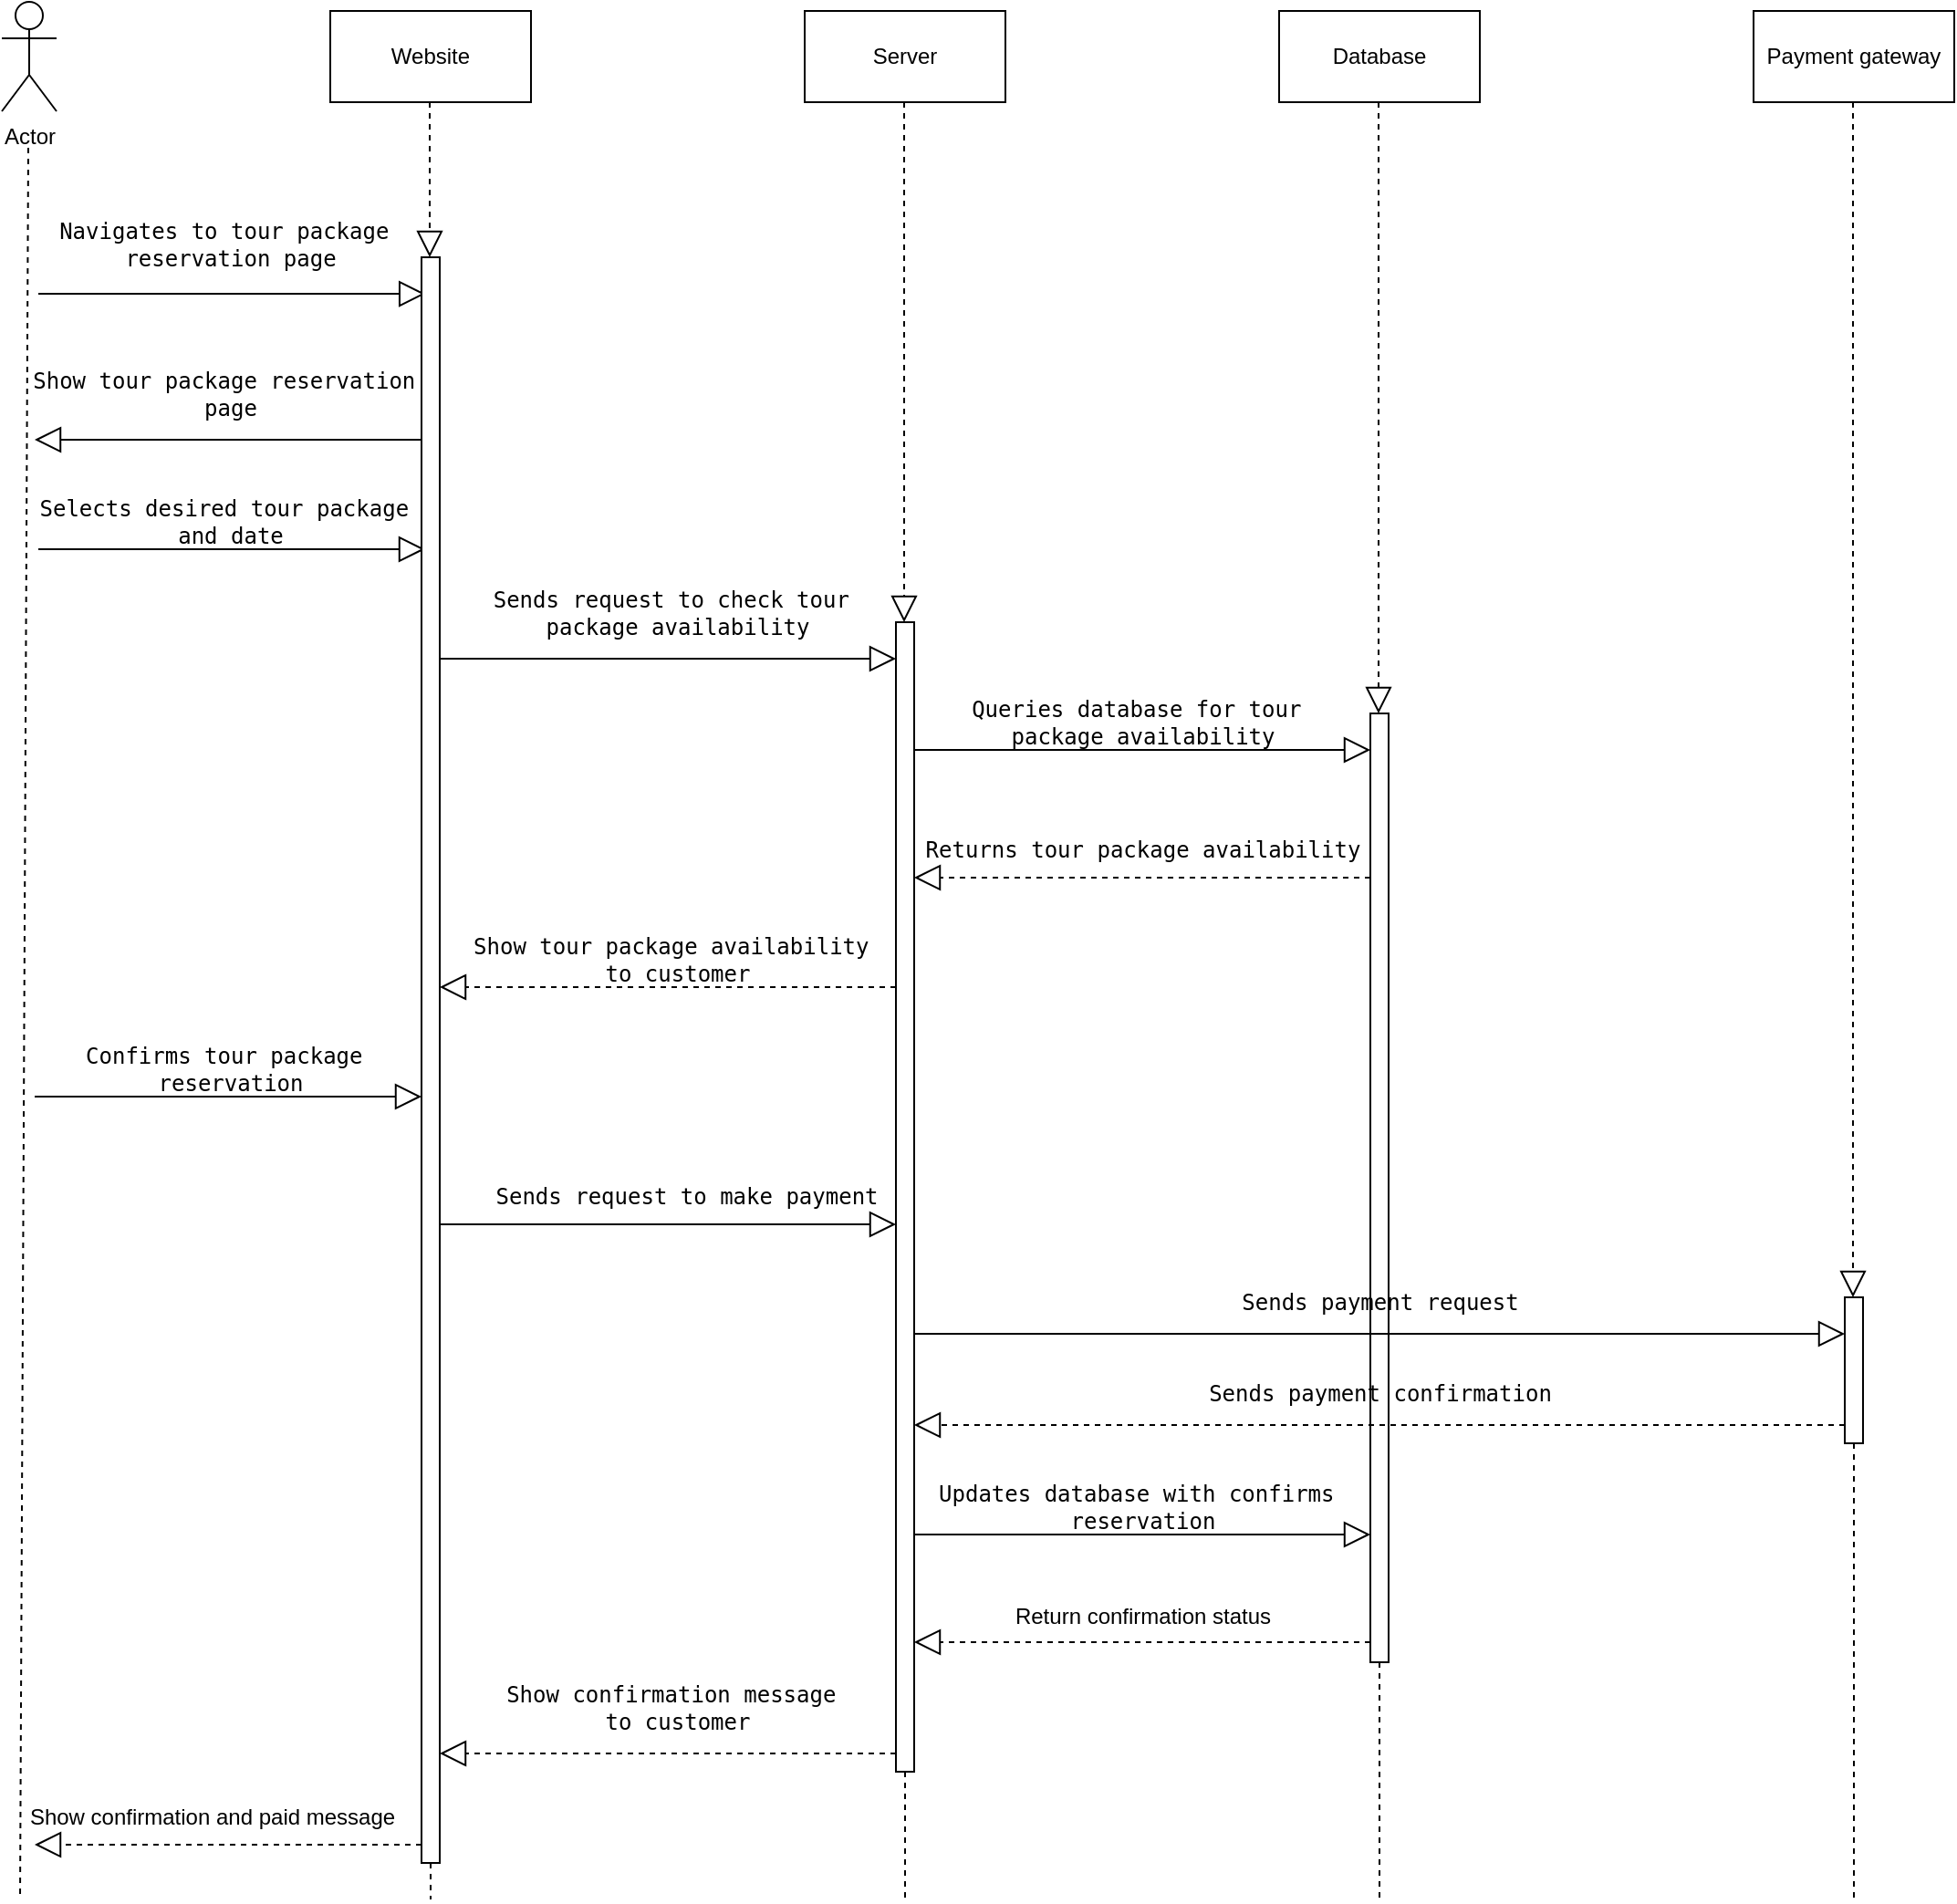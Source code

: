 <mxfile version="21.2.9" type="github">
  <diagram name="Page-1" id="-goPwTN756h73ukjILad">
    <mxGraphModel dx="954" dy="556" grid="1" gridSize="10" guides="1" tooltips="1" connect="1" arrows="1" fold="1" page="1" pageScale="1" pageWidth="1100" pageHeight="1700" math="0" shadow="0">
      <root>
        <mxCell id="0" />
        <mxCell id="1" parent="0" />
        <mxCell id="7k01nNC0SqOBBTKbioc5-2" value="Actor" style="shape=umlActor;verticalLabelPosition=bottom;verticalAlign=top;html=1;outlineConnect=0;" parent="1" vertex="1">
          <mxGeometry x="80" y="40" width="30" height="60" as="geometry" />
        </mxCell>
        <mxCell id="7k01nNC0SqOBBTKbioc5-3" value="Website" style="html=1;whiteSpace=wrap;" parent="1" vertex="1">
          <mxGeometry x="260" y="45" width="110" height="50" as="geometry" />
        </mxCell>
        <mxCell id="7k01nNC0SqOBBTKbioc5-4" value="Server" style="html=1;whiteSpace=wrap;" parent="1" vertex="1">
          <mxGeometry x="520" y="45" width="110" height="50" as="geometry" />
        </mxCell>
        <mxCell id="7k01nNC0SqOBBTKbioc5-5" value="Database" style="html=1;whiteSpace=wrap;" parent="1" vertex="1">
          <mxGeometry x="780" y="45" width="110" height="50" as="geometry" />
        </mxCell>
        <mxCell id="7k01nNC0SqOBBTKbioc5-6" value="Payment gateway" style="html=1;whiteSpace=wrap;" parent="1" vertex="1">
          <mxGeometry x="1040" y="45" width="110" height="50" as="geometry" />
        </mxCell>
        <mxCell id="7k01nNC0SqOBBTKbioc5-7" value="" style="endArrow=none;dashed=1;endFill=0;endSize=12;html=1;rounded=0;" parent="1" edge="1">
          <mxGeometry width="160" relative="1" as="geometry">
            <mxPoint x="94.5" y="120" as="sourcePoint" />
            <mxPoint x="90" y="1080" as="targetPoint" />
          </mxGeometry>
        </mxCell>
        <mxCell id="7k01nNC0SqOBBTKbioc5-8" value="" style="endArrow=none;dashed=1;endFill=0;endSize=12;html=1;rounded=0;" parent="1" source="7k01nNC0SqOBBTKbioc5-44" edge="1">
          <mxGeometry width="160" relative="1" as="geometry">
            <mxPoint x="314.5" y="95" as="sourcePoint" />
            <mxPoint x="315" y="1080" as="targetPoint" />
          </mxGeometry>
        </mxCell>
        <mxCell id="7k01nNC0SqOBBTKbioc5-9" value="" style="endArrow=none;dashed=1;endFill=0;endSize=12;html=1;rounded=0;" parent="1" source="7k01nNC0SqOBBTKbioc5-46" edge="1">
          <mxGeometry width="160" relative="1" as="geometry">
            <mxPoint x="574.5" y="95" as="sourcePoint" />
            <mxPoint x="575" y="1080" as="targetPoint" />
          </mxGeometry>
        </mxCell>
        <mxCell id="7k01nNC0SqOBBTKbioc5-10" value="" style="endArrow=none;dashed=1;endFill=0;endSize=12;html=1;rounded=0;" parent="1" source="7k01nNC0SqOBBTKbioc5-48" edge="1">
          <mxGeometry width="160" relative="1" as="geometry">
            <mxPoint x="834.5" y="95" as="sourcePoint" />
            <mxPoint x="835" y="1080" as="targetPoint" />
          </mxGeometry>
        </mxCell>
        <mxCell id="7k01nNC0SqOBBTKbioc5-11" value="" style="endArrow=none;dashed=1;endFill=0;endSize=12;html=1;rounded=0;" parent="1" source="7k01nNC0SqOBBTKbioc5-50" edge="1">
          <mxGeometry width="160" relative="1" as="geometry">
            <mxPoint x="1094.5" y="95" as="sourcePoint" />
            <mxPoint x="1095" y="1080" as="targetPoint" />
          </mxGeometry>
        </mxCell>
        <mxCell id="7k01nNC0SqOBBTKbioc5-12" value="&lt;pre&gt;&lt;code class=&quot;!whitespace-pre hljs language-rust&quot;&gt;Navigates to tour package &lt;br&gt;reservation page&lt;/code&gt;&lt;/pre&gt;" style="text;html=1;align=center;verticalAlign=middle;resizable=0;points=[];autosize=1;strokeColor=none;fillColor=none;" parent="1" vertex="1">
          <mxGeometry x="100" y="138" width="210" height="70" as="geometry" />
        </mxCell>
        <mxCell id="7k01nNC0SqOBBTKbioc5-13" value="&lt;pre&gt;&lt;code class=&quot;!whitespace-pre hljs language-rust&quot;&gt;Show tour package reservation &lt;br&gt;page&lt;/code&gt;&lt;/pre&gt;" style="text;html=1;align=center;verticalAlign=middle;resizable=0;points=[];autosize=1;strokeColor=none;fillColor=none;" parent="1" vertex="1">
          <mxGeometry x="90" y="220" width="230" height="70" as="geometry" />
        </mxCell>
        <mxCell id="7k01nNC0SqOBBTKbioc5-14" value="&lt;pre&gt;&lt;code class=&quot;!whitespace-pre hljs language-rust&quot;&gt;Selects desired tour package &lt;br&gt;and date&lt;/code&gt;&lt;/pre&gt;" style="text;html=1;align=center;verticalAlign=middle;resizable=0;points=[];autosize=1;strokeColor=none;fillColor=none;" parent="1" vertex="1">
          <mxGeometry x="90" y="290" width="230" height="70" as="geometry" />
        </mxCell>
        <mxCell id="7k01nNC0SqOBBTKbioc5-15" value="&lt;pre&gt;&lt;code class=&quot;!whitespace-pre hljs language-rust&quot;&gt;Sends request to check tour &lt;br&gt;package availability&lt;/code&gt;&lt;/pre&gt;" style="text;html=1;align=center;verticalAlign=middle;resizable=0;points=[];autosize=1;strokeColor=none;fillColor=none;" parent="1" vertex="1">
          <mxGeometry x="340" y="340" width="220" height="70" as="geometry" />
        </mxCell>
        <mxCell id="7k01nNC0SqOBBTKbioc5-16" value="&lt;pre&gt;&lt;code class=&quot;!whitespace-pre hljs language-rust&quot;&gt;Queries database for &lt;span class=&quot;hljs-title class_&quot;&gt;tour&lt;/span&gt; &lt;br&gt;package availability&lt;/code&gt;&lt;/pre&gt;" style="text;html=1;align=center;verticalAlign=middle;resizable=0;points=[];autosize=1;strokeColor=none;fillColor=none;" parent="1" vertex="1">
          <mxGeometry x="600" y="400" width="210" height="70" as="geometry" />
        </mxCell>
        <mxCell id="7k01nNC0SqOBBTKbioc5-17" value="&lt;pre&gt;&lt;code class=&quot;!whitespace-pre hljs language-rust&quot;&gt;Returns tour package availability&lt;/code&gt;&lt;/pre&gt;" style="text;html=1;align=center;verticalAlign=middle;resizable=0;points=[];autosize=1;strokeColor=none;fillColor=none;" parent="1" vertex="1">
          <mxGeometry x="580" y="480" width="250" height="50" as="geometry" />
        </mxCell>
        <mxCell id="7k01nNC0SqOBBTKbioc5-18" value="&lt;pre&gt;&lt;code class=&quot;!whitespace-pre hljs language-rust&quot;&gt;Show tour package availability &lt;br&gt;to customer&lt;/code&gt;&lt;/pre&gt;" style="text;html=1;align=center;verticalAlign=middle;resizable=0;points=[];autosize=1;strokeColor=none;fillColor=none;" parent="1" vertex="1">
          <mxGeometry x="330" y="530" width="240" height="70" as="geometry" />
        </mxCell>
        <mxCell id="7k01nNC0SqOBBTKbioc5-19" value="&lt;pre&gt;&lt;code class=&quot;!whitespace-pre hljs language-rust&quot;&gt;Confirms tour package &lt;br&gt;reservation&lt;/code&gt;&lt;/pre&gt;" style="text;html=1;align=center;verticalAlign=middle;resizable=0;points=[];autosize=1;strokeColor=none;fillColor=none;" parent="1" vertex="1">
          <mxGeometry x="115" y="590" width="180" height="70" as="geometry" />
        </mxCell>
        <mxCell id="7k01nNC0SqOBBTKbioc5-20" value="&lt;pre&gt;&lt;code class=&quot;!whitespace-pre hljs language-rust&quot;&gt;Sends request to make payment&lt;/code&gt;&lt;/pre&gt;" style="text;html=1;align=center;verticalAlign=middle;resizable=0;points=[];autosize=1;strokeColor=none;fillColor=none;" parent="1" vertex="1">
          <mxGeometry x="340" y="670" width="230" height="50" as="geometry" />
        </mxCell>
        <mxCell id="7k01nNC0SqOBBTKbioc5-23" value="&lt;pre&gt;&lt;code class=&quot;!whitespace-pre hljs language-rust&quot;&gt;Updates database with confirms &lt;br&gt;reservation&lt;/code&gt;&lt;/pre&gt;" style="text;html=1;align=center;verticalAlign=middle;resizable=0;points=[];autosize=1;strokeColor=none;fillColor=none;" parent="1" vertex="1">
          <mxGeometry x="585" y="830" width="240" height="70" as="geometry" />
        </mxCell>
        <mxCell id="7k01nNC0SqOBBTKbioc5-24" value="Return confirmation status" style="text;html=1;align=center;verticalAlign=middle;resizable=0;points=[];autosize=1;strokeColor=none;fillColor=none;" parent="1" vertex="1">
          <mxGeometry x="620" y="910" width="170" height="30" as="geometry" />
        </mxCell>
        <mxCell id="7k01nNC0SqOBBTKbioc5-25" value="&lt;pre&gt;&lt;code class=&quot;!whitespace-pre hljs language-rust&quot;&gt;Show confirmation message &lt;br&gt;to customer&lt;/code&gt;&lt;/pre&gt;" style="text;html=1;align=center;verticalAlign=middle;resizable=0;points=[];autosize=1;strokeColor=none;fillColor=none;" parent="1" vertex="1">
          <mxGeometry x="345" y="940" width="210" height="70" as="geometry" />
        </mxCell>
        <mxCell id="7k01nNC0SqOBBTKbioc5-30" value="" style="endArrow=block;endFill=0;endSize=12;html=1;rounded=0;entryX=1.01;entryY=0.886;entryDx=0;entryDy=0;entryPerimeter=0;" parent="1" target="7k01nNC0SqOBBTKbioc5-12" edge="1">
          <mxGeometry width="160" relative="1" as="geometry">
            <mxPoint x="100" y="200" as="sourcePoint" />
            <mxPoint x="260" y="200" as="targetPoint" />
          </mxGeometry>
        </mxCell>
        <mxCell id="7k01nNC0SqOBBTKbioc5-31" value="" style="endArrow=block;endFill=0;endSize=12;html=1;rounded=0;entryX=1.01;entryY=0.886;entryDx=0;entryDy=0;entryPerimeter=0;" parent="1" edge="1">
          <mxGeometry width="160" relative="1" as="geometry">
            <mxPoint x="310" y="280" as="sourcePoint" />
            <mxPoint x="98" y="280" as="targetPoint" />
          </mxGeometry>
        </mxCell>
        <mxCell id="7k01nNC0SqOBBTKbioc5-32" value="" style="endArrow=block;endFill=0;endSize=12;html=1;rounded=0;entryX=1.01;entryY=0.886;entryDx=0;entryDy=0;entryPerimeter=0;" parent="1" edge="1">
          <mxGeometry width="160" relative="1" as="geometry">
            <mxPoint x="100" y="340" as="sourcePoint" />
            <mxPoint x="312" y="340" as="targetPoint" />
          </mxGeometry>
        </mxCell>
        <mxCell id="7k01nNC0SqOBBTKbioc5-33" value="" style="endArrow=block;endFill=0;endSize=12;html=1;rounded=0;" parent="1" edge="1">
          <mxGeometry width="160" relative="1" as="geometry">
            <mxPoint x="320" y="400" as="sourcePoint" />
            <mxPoint x="570" y="400" as="targetPoint" />
          </mxGeometry>
        </mxCell>
        <mxCell id="7k01nNC0SqOBBTKbioc5-34" value="" style="endArrow=block;endFill=0;endSize=12;html=1;rounded=0;dashed=1;" parent="1" edge="1">
          <mxGeometry width="160" relative="1" as="geometry">
            <mxPoint x="570" y="580" as="sourcePoint" />
            <mxPoint x="320" y="580" as="targetPoint" />
          </mxGeometry>
        </mxCell>
        <mxCell id="7k01nNC0SqOBBTKbioc5-35" value="" style="endArrow=block;endFill=0;endSize=12;html=1;rounded=0;" parent="1" edge="1">
          <mxGeometry width="160" relative="1" as="geometry">
            <mxPoint x="320" y="710" as="sourcePoint" />
            <mxPoint x="570" y="710" as="targetPoint" />
          </mxGeometry>
        </mxCell>
        <mxCell id="7k01nNC0SqOBBTKbioc5-36" value="" style="endArrow=block;endFill=0;endSize=12;html=1;rounded=0;entryX=1.01;entryY=0.886;entryDx=0;entryDy=0;entryPerimeter=0;" parent="1" edge="1">
          <mxGeometry width="160" relative="1" as="geometry">
            <mxPoint x="98" y="640" as="sourcePoint" />
            <mxPoint x="310" y="640" as="targetPoint" />
          </mxGeometry>
        </mxCell>
        <mxCell id="7k01nNC0SqOBBTKbioc5-37" value="" style="endArrow=block;endFill=0;endSize=12;html=1;rounded=0;dashed=1;" parent="1" edge="1">
          <mxGeometry width="160" relative="1" as="geometry">
            <mxPoint x="570" y="1000" as="sourcePoint" />
            <mxPoint x="320" y="1000" as="targetPoint" />
          </mxGeometry>
        </mxCell>
        <mxCell id="7k01nNC0SqOBBTKbioc5-38" value="" style="endArrow=block;endFill=0;endSize=12;html=1;rounded=0;" parent="1" edge="1">
          <mxGeometry width="160" relative="1" as="geometry">
            <mxPoint x="580" y="450" as="sourcePoint" />
            <mxPoint x="830" y="450" as="targetPoint" />
          </mxGeometry>
        </mxCell>
        <mxCell id="7k01nNC0SqOBBTKbioc5-39" value="" style="endArrow=block;endFill=0;endSize=12;html=1;rounded=0;dashed=1;" parent="1" edge="1">
          <mxGeometry width="160" relative="1" as="geometry">
            <mxPoint x="830" y="520" as="sourcePoint" />
            <mxPoint x="580" y="520" as="targetPoint" />
          </mxGeometry>
        </mxCell>
        <mxCell id="7k01nNC0SqOBBTKbioc5-40" value="" style="endArrow=block;endFill=0;endSize=12;html=1;rounded=0;dashed=1;" parent="1" edge="1">
          <mxGeometry width="160" relative="1" as="geometry">
            <mxPoint x="830" y="939" as="sourcePoint" />
            <mxPoint x="580" y="939" as="targetPoint" />
          </mxGeometry>
        </mxCell>
        <mxCell id="7k01nNC0SqOBBTKbioc5-41" value="" style="endArrow=block;endFill=0;endSize=12;html=1;rounded=0;" parent="1" edge="1">
          <mxGeometry width="160" relative="1" as="geometry">
            <mxPoint x="580" y="880" as="sourcePoint" />
            <mxPoint x="830" y="880" as="targetPoint" />
          </mxGeometry>
        </mxCell>
        <mxCell id="7k01nNC0SqOBBTKbioc5-45" value="" style="endArrow=block;dashed=1;endFill=0;endSize=12;html=1;rounded=0;" parent="1" target="7k01nNC0SqOBBTKbioc5-44" edge="1">
          <mxGeometry width="160" relative="1" as="geometry">
            <mxPoint x="314.5" y="95" as="sourcePoint" />
            <mxPoint x="315" y="1040" as="targetPoint" />
          </mxGeometry>
        </mxCell>
        <mxCell id="7k01nNC0SqOBBTKbioc5-44" value="" style="html=1;points=[];perimeter=orthogonalPerimeter;outlineConnect=0;targetShapes=umlLifeline;portConstraint=eastwest;newEdgeStyle={&quot;edgeStyle&quot;:&quot;elbowEdgeStyle&quot;,&quot;elbow&quot;:&quot;vertical&quot;,&quot;curved&quot;:0,&quot;rounded&quot;:0};" parent="1" vertex="1">
          <mxGeometry x="310" y="180" width="10" height="880" as="geometry" />
        </mxCell>
        <mxCell id="7k01nNC0SqOBBTKbioc5-47" value="" style="endArrow=block;dashed=1;endFill=0;endSize=12;html=1;rounded=0;" parent="1" target="7k01nNC0SqOBBTKbioc5-46" edge="1">
          <mxGeometry width="160" relative="1" as="geometry">
            <mxPoint x="574.5" y="95" as="sourcePoint" />
            <mxPoint x="575" y="1040" as="targetPoint" />
          </mxGeometry>
        </mxCell>
        <mxCell id="7k01nNC0SqOBBTKbioc5-46" value="" style="html=1;points=[];perimeter=orthogonalPerimeter;outlineConnect=0;targetShapes=umlLifeline;portConstraint=eastwest;newEdgeStyle={&quot;edgeStyle&quot;:&quot;elbowEdgeStyle&quot;,&quot;elbow&quot;:&quot;vertical&quot;,&quot;curved&quot;:0,&quot;rounded&quot;:0};" parent="1" vertex="1">
          <mxGeometry x="570" y="380" width="10" height="630" as="geometry" />
        </mxCell>
        <mxCell id="7k01nNC0SqOBBTKbioc5-49" value="" style="endArrow=block;dashed=1;endFill=0;endSize=12;html=1;rounded=0;" parent="1" target="7k01nNC0SqOBBTKbioc5-48" edge="1">
          <mxGeometry width="160" relative="1" as="geometry">
            <mxPoint x="834.5" y="95" as="sourcePoint" />
            <mxPoint x="835" y="1040" as="targetPoint" />
          </mxGeometry>
        </mxCell>
        <mxCell id="7k01nNC0SqOBBTKbioc5-48" value="" style="html=1;points=[];perimeter=orthogonalPerimeter;outlineConnect=0;targetShapes=umlLifeline;portConstraint=eastwest;newEdgeStyle={&quot;edgeStyle&quot;:&quot;elbowEdgeStyle&quot;,&quot;elbow&quot;:&quot;vertical&quot;,&quot;curved&quot;:0,&quot;rounded&quot;:0};" parent="1" vertex="1">
          <mxGeometry x="830" y="430" width="10" height="520" as="geometry" />
        </mxCell>
        <mxCell id="7k01nNC0SqOBBTKbioc5-51" value="" style="endArrow=block;dashed=1;endFill=0;endSize=12;html=1;rounded=0;" parent="1" target="7k01nNC0SqOBBTKbioc5-50" edge="1">
          <mxGeometry width="160" relative="1" as="geometry">
            <mxPoint x="1094.5" y="95" as="sourcePoint" />
            <mxPoint x="1095" y="1040" as="targetPoint" />
          </mxGeometry>
        </mxCell>
        <mxCell id="7k01nNC0SqOBBTKbioc5-50" value="" style="html=1;points=[];perimeter=orthogonalPerimeter;outlineConnect=0;targetShapes=umlLifeline;portConstraint=eastwest;newEdgeStyle={&quot;edgeStyle&quot;:&quot;elbowEdgeStyle&quot;,&quot;elbow&quot;:&quot;vertical&quot;,&quot;curved&quot;:0,&quot;rounded&quot;:0};" parent="1" vertex="1">
          <mxGeometry x="1090" y="750" width="10" height="80" as="geometry" />
        </mxCell>
        <mxCell id="7k01nNC0SqOBBTKbioc5-43" value="" style="endArrow=block;endFill=0;endSize=12;html=1;rounded=0;dashed=1;" parent="1" edge="1">
          <mxGeometry width="160" relative="1" as="geometry">
            <mxPoint x="1090" y="820" as="sourcePoint" />
            <mxPoint x="580" y="820" as="targetPoint" />
          </mxGeometry>
        </mxCell>
        <mxCell id="7k01nNC0SqOBBTKbioc5-42" value="" style="endArrow=block;endFill=0;endSize=12;html=1;rounded=0;" parent="1" edge="1">
          <mxGeometry width="160" relative="1" as="geometry">
            <mxPoint x="580" y="770" as="sourcePoint" />
            <mxPoint x="1090" y="770" as="targetPoint" />
          </mxGeometry>
        </mxCell>
        <mxCell id="7k01nNC0SqOBBTKbioc5-21" value="&lt;pre&gt;&lt;code class=&quot;!whitespace-pre hljs language-rust&quot;&gt;Sends payment request&lt;/code&gt;&lt;/pre&gt;" style="text;html=1;align=center;verticalAlign=middle;resizable=0;points=[];autosize=1;strokeColor=none;fillColor=none;" parent="1" vertex="1">
          <mxGeometry x="750" y="728" width="170" height="50" as="geometry" />
        </mxCell>
        <mxCell id="7k01nNC0SqOBBTKbioc5-22" value="&lt;pre&gt;&lt;code class=&quot;!whitespace-pre hljs language-rust&quot;&gt;Sends payment confirmation&lt;/code&gt;&lt;/pre&gt;" style="text;html=1;align=center;verticalAlign=middle;resizable=0;points=[];autosize=1;strokeColor=none;fillColor=none;" parent="1" vertex="1">
          <mxGeometry x="730" y="778" width="210" height="50" as="geometry" />
        </mxCell>
        <mxCell id="2-URATm6lnxha30E7RNb-1" value="&lt;div&gt;Show confirmation and paid message&lt;/div&gt;" style="text;html=1;align=center;verticalAlign=middle;resizable=0;points=[];autosize=1;strokeColor=none;fillColor=none;" vertex="1" parent="1">
          <mxGeometry x="80" y="1020" width="230" height="30" as="geometry" />
        </mxCell>
        <mxCell id="2-URATm6lnxha30E7RNb-3" value="" style="endArrow=block;endFill=0;endSize=12;html=1;rounded=0;entryX=1.01;entryY=0.886;entryDx=0;entryDy=0;entryPerimeter=0;dashed=1;" edge="1" parent="1">
          <mxGeometry width="160" relative="1" as="geometry">
            <mxPoint x="310" y="1050" as="sourcePoint" />
            <mxPoint x="98" y="1050" as="targetPoint" />
          </mxGeometry>
        </mxCell>
      </root>
    </mxGraphModel>
  </diagram>
</mxfile>
